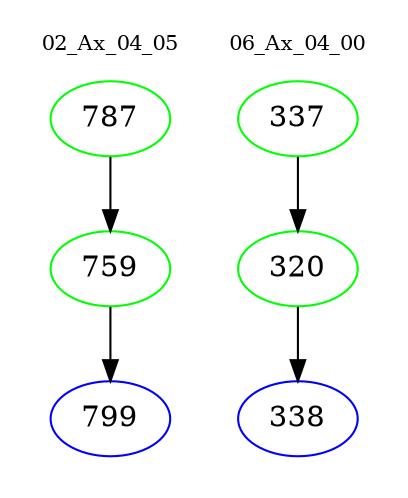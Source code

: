 digraph{
subgraph cluster_0 {
color = white
label = "02_Ax_04_05";
fontsize=10;
T0_787 [label="787", color="green"]
T0_787 -> T0_759 [color="black"]
T0_759 [label="759", color="green"]
T0_759 -> T0_799 [color="black"]
T0_799 [label="799", color="blue"]
}
subgraph cluster_1 {
color = white
label = "06_Ax_04_00";
fontsize=10;
T1_337 [label="337", color="green"]
T1_337 -> T1_320 [color="black"]
T1_320 [label="320", color="green"]
T1_320 -> T1_338 [color="black"]
T1_338 [label="338", color="blue"]
}
}
